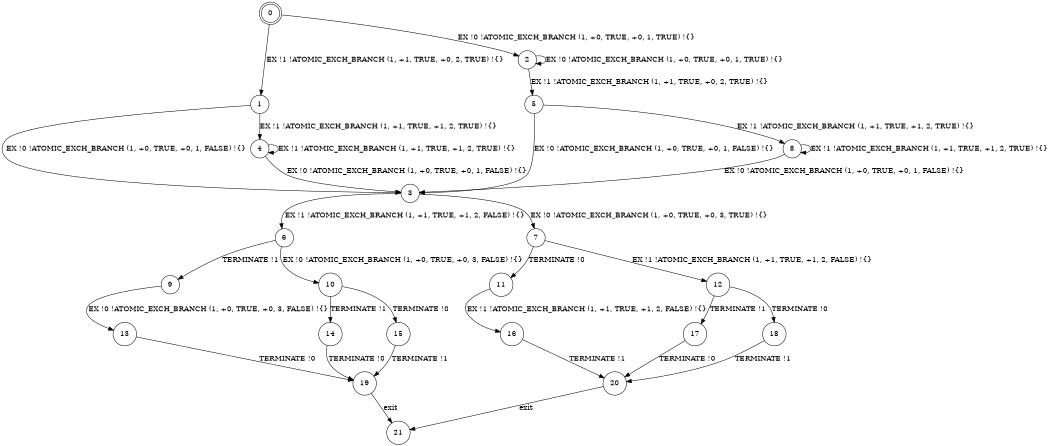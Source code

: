 digraph BCG {
size = "7, 10.5";
center = TRUE;
node [shape = circle];
0 [peripheries = 2];
0 -> 1 [label = "EX !1 !ATOMIC_EXCH_BRANCH (1, +1, TRUE, +0, 2, TRUE) !{}"];
0 -> 2 [label = "EX !0 !ATOMIC_EXCH_BRANCH (1, +0, TRUE, +0, 1, TRUE) !{}"];
1 -> 3 [label = "EX !0 !ATOMIC_EXCH_BRANCH (1, +0, TRUE, +0, 1, FALSE) !{}"];
1 -> 4 [label = "EX !1 !ATOMIC_EXCH_BRANCH (1, +1, TRUE, +1, 2, TRUE) !{}"];
2 -> 5 [label = "EX !1 !ATOMIC_EXCH_BRANCH (1, +1, TRUE, +0, 2, TRUE) !{}"];
2 -> 2 [label = "EX !0 !ATOMIC_EXCH_BRANCH (1, +0, TRUE, +0, 1, TRUE) !{}"];
3 -> 6 [label = "EX !1 !ATOMIC_EXCH_BRANCH (1, +1, TRUE, +1, 2, FALSE) !{}"];
3 -> 7 [label = "EX !0 !ATOMIC_EXCH_BRANCH (1, +0, TRUE, +0, 3, TRUE) !{}"];
4 -> 3 [label = "EX !0 !ATOMIC_EXCH_BRANCH (1, +0, TRUE, +0, 1, FALSE) !{}"];
4 -> 4 [label = "EX !1 !ATOMIC_EXCH_BRANCH (1, +1, TRUE, +1, 2, TRUE) !{}"];
5 -> 8 [label = "EX !1 !ATOMIC_EXCH_BRANCH (1, +1, TRUE, +1, 2, TRUE) !{}"];
5 -> 3 [label = "EX !0 !ATOMIC_EXCH_BRANCH (1, +0, TRUE, +0, 1, FALSE) !{}"];
6 -> 9 [label = "TERMINATE !1"];
6 -> 10 [label = "EX !0 !ATOMIC_EXCH_BRANCH (1, +0, TRUE, +0, 3, FALSE) !{}"];
7 -> 11 [label = "TERMINATE !0"];
7 -> 12 [label = "EX !1 !ATOMIC_EXCH_BRANCH (1, +1, TRUE, +1, 2, FALSE) !{}"];
8 -> 8 [label = "EX !1 !ATOMIC_EXCH_BRANCH (1, +1, TRUE, +1, 2, TRUE) !{}"];
8 -> 3 [label = "EX !0 !ATOMIC_EXCH_BRANCH (1, +0, TRUE, +0, 1, FALSE) !{}"];
9 -> 13 [label = "EX !0 !ATOMIC_EXCH_BRANCH (1, +0, TRUE, +0, 3, FALSE) !{}"];
10 -> 14 [label = "TERMINATE !1"];
10 -> 15 [label = "TERMINATE !0"];
11 -> 16 [label = "EX !1 !ATOMIC_EXCH_BRANCH (1, +1, TRUE, +1, 2, FALSE) !{}"];
12 -> 17 [label = "TERMINATE !1"];
12 -> 18 [label = "TERMINATE !0"];
13 -> 19 [label = "TERMINATE !0"];
14 -> 19 [label = "TERMINATE !0"];
15 -> 19 [label = "TERMINATE !1"];
16 -> 20 [label = "TERMINATE !1"];
17 -> 20 [label = "TERMINATE !0"];
18 -> 20 [label = "TERMINATE !1"];
19 -> 21 [label = "exit"];
20 -> 21 [label = "exit"];
}
